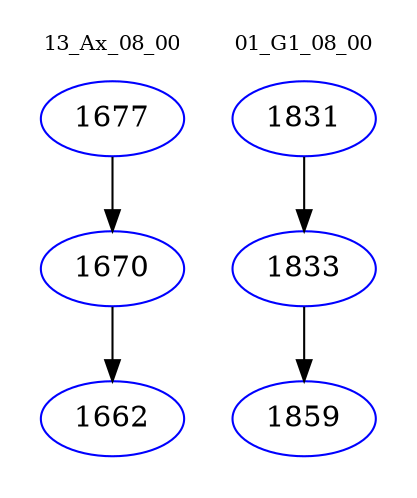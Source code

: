 digraph{
subgraph cluster_0 {
color = white
label = "13_Ax_08_00";
fontsize=10;
T0_1677 [label="1677", color="blue"]
T0_1677 -> T0_1670 [color="black"]
T0_1670 [label="1670", color="blue"]
T0_1670 -> T0_1662 [color="black"]
T0_1662 [label="1662", color="blue"]
}
subgraph cluster_1 {
color = white
label = "01_G1_08_00";
fontsize=10;
T1_1831 [label="1831", color="blue"]
T1_1831 -> T1_1833 [color="black"]
T1_1833 [label="1833", color="blue"]
T1_1833 -> T1_1859 [color="black"]
T1_1859 [label="1859", color="blue"]
}
}
